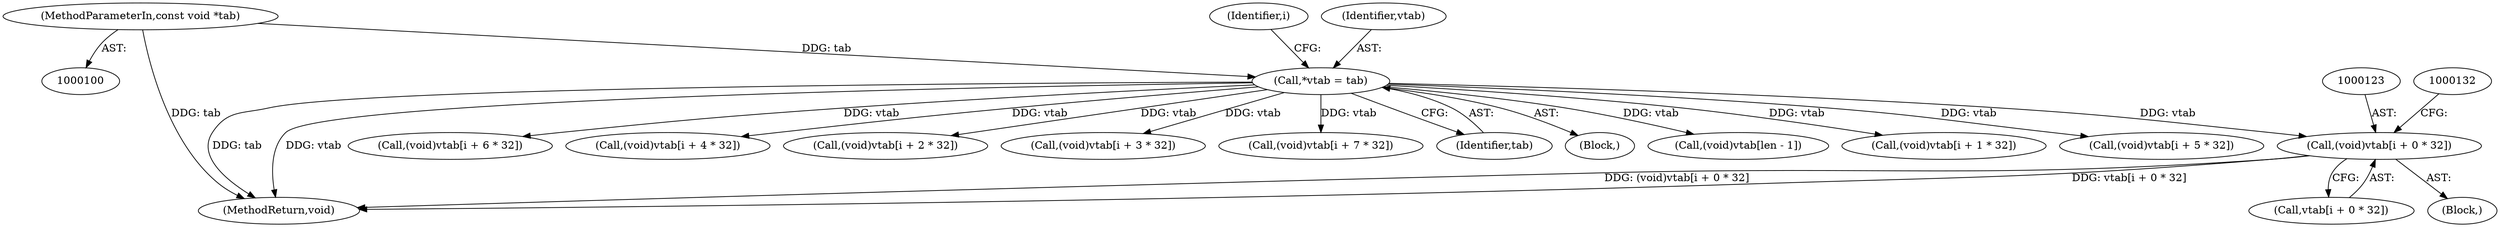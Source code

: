 digraph "0_libgcrypt_a4c561aab1014c3630bc88faf6f5246fee16b020_0@pointer" {
"1000122" [label="(Call,(void)vtab[i + 0 * 32])"];
"1000105" [label="(Call,*vtab = tab)"];
"1000101" [label="(MethodParameterIn,const void *tab)"];
"1000122" [label="(Call,(void)vtab[i + 0 * 32])"];
"1000124" [label="(Call,vtab[i + 0 * 32])"];
"1000131" [label="(Call,(void)vtab[i + 1 * 32])"];
"1000167" [label="(Call,(void)vtab[i + 5 * 32])"];
"1000101" [label="(MethodParameterIn,const void *tab)"];
"1000111" [label="(Identifier,i)"];
"1000105" [label="(Call,*vtab = tab)"];
"1000201" [label="(MethodReturn,void)"];
"1000176" [label="(Call,(void)vtab[i + 6 * 32])"];
"1000158" [label="(Call,(void)vtab[i + 4 * 32])"];
"1000106" [label="(Identifier,vtab)"];
"1000121" [label="(Block,)"];
"1000140" [label="(Call,(void)vtab[i + 2 * 32])"];
"1000149" [label="(Call,(void)vtab[i + 3 * 32])"];
"1000185" [label="(Call,(void)vtab[i + 7 * 32])"];
"1000107" [label="(Identifier,tab)"];
"1000103" [label="(Block,)"];
"1000194" [label="(Call,(void)vtab[len - 1])"];
"1000122" -> "1000121"  [label="AST: "];
"1000122" -> "1000124"  [label="CFG: "];
"1000123" -> "1000122"  [label="AST: "];
"1000124" -> "1000122"  [label="AST: "];
"1000132" -> "1000122"  [label="CFG: "];
"1000122" -> "1000201"  [label="DDG: (void)vtab[i + 0 * 32]"];
"1000122" -> "1000201"  [label="DDG: vtab[i + 0 * 32]"];
"1000105" -> "1000122"  [label="DDG: vtab"];
"1000105" -> "1000103"  [label="AST: "];
"1000105" -> "1000107"  [label="CFG: "];
"1000106" -> "1000105"  [label="AST: "];
"1000107" -> "1000105"  [label="AST: "];
"1000111" -> "1000105"  [label="CFG: "];
"1000105" -> "1000201"  [label="DDG: tab"];
"1000105" -> "1000201"  [label="DDG: vtab"];
"1000101" -> "1000105"  [label="DDG: tab"];
"1000105" -> "1000131"  [label="DDG: vtab"];
"1000105" -> "1000140"  [label="DDG: vtab"];
"1000105" -> "1000149"  [label="DDG: vtab"];
"1000105" -> "1000158"  [label="DDG: vtab"];
"1000105" -> "1000167"  [label="DDG: vtab"];
"1000105" -> "1000176"  [label="DDG: vtab"];
"1000105" -> "1000185"  [label="DDG: vtab"];
"1000105" -> "1000194"  [label="DDG: vtab"];
"1000101" -> "1000100"  [label="AST: "];
"1000101" -> "1000201"  [label="DDG: tab"];
}
